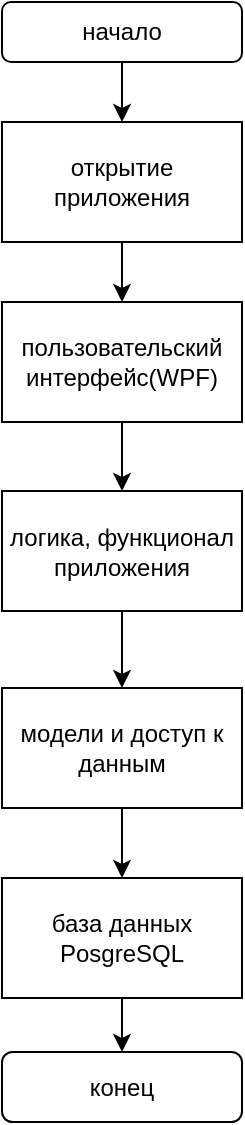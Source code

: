 <mxfile version="24.0.7" type="device">
  <diagram name="Страница — 1" id="zPQ2srnLziXIBgrrPFh1">
    <mxGraphModel dx="579" dy="626" grid="0" gridSize="10" guides="0" tooltips="1" connect="1" arrows="1" fold="1" page="1" pageScale="1" pageWidth="827" pageHeight="1169" math="0" shadow="0">
      <root>
        <mxCell id="0" />
        <mxCell id="1" parent="0" />
        <mxCell id="4bTMuCLJ6EFpoTAzXi2h-3" style="edgeStyle=orthogonalEdgeStyle;rounded=0;orthogonalLoop=1;jettySize=auto;html=1;entryX=0.5;entryY=0;entryDx=0;entryDy=0;" edge="1" parent="1" source="4bTMuCLJ6EFpoTAzXi2h-1" target="4bTMuCLJ6EFpoTAzXi2h-2">
          <mxGeometry relative="1" as="geometry" />
        </mxCell>
        <mxCell id="4bTMuCLJ6EFpoTAzXi2h-1" value="начало" style="rounded=1;whiteSpace=wrap;html=1;" vertex="1" parent="1">
          <mxGeometry x="250" y="310" width="120" height="30" as="geometry" />
        </mxCell>
        <mxCell id="4bTMuCLJ6EFpoTAzXi2h-5" value="" style="edgeStyle=orthogonalEdgeStyle;rounded=0;orthogonalLoop=1;jettySize=auto;html=1;" edge="1" parent="1" source="4bTMuCLJ6EFpoTAzXi2h-2" target="4bTMuCLJ6EFpoTAzXi2h-4">
          <mxGeometry relative="1" as="geometry" />
        </mxCell>
        <mxCell id="4bTMuCLJ6EFpoTAzXi2h-2" value="открытие приложения" style="rounded=0;whiteSpace=wrap;html=1;" vertex="1" parent="1">
          <mxGeometry x="250" y="370" width="120" height="60" as="geometry" />
        </mxCell>
        <mxCell id="4bTMuCLJ6EFpoTAzXi2h-7" value="" style="edgeStyle=orthogonalEdgeStyle;rounded=0;orthogonalLoop=1;jettySize=auto;html=1;" edge="1" parent="1" source="4bTMuCLJ6EFpoTAzXi2h-4" target="4bTMuCLJ6EFpoTAzXi2h-6">
          <mxGeometry relative="1" as="geometry" />
        </mxCell>
        <mxCell id="4bTMuCLJ6EFpoTAzXi2h-4" value="пользовательский интерфейс(WPF)" style="whiteSpace=wrap;html=1;rounded=0;" vertex="1" parent="1">
          <mxGeometry x="250" y="460" width="120" height="60" as="geometry" />
        </mxCell>
        <mxCell id="4bTMuCLJ6EFpoTAzXi2h-11" style="edgeStyle=orthogonalEdgeStyle;rounded=0;orthogonalLoop=1;jettySize=auto;html=1;exitX=0.5;exitY=1;exitDx=0;exitDy=0;" edge="1" parent="1">
          <mxGeometry relative="1" as="geometry">
            <mxPoint x="310" y="614.5" as="sourcePoint" />
            <mxPoint x="310" y="653" as="targetPoint" />
          </mxGeometry>
        </mxCell>
        <mxCell id="4bTMuCLJ6EFpoTAzXi2h-6" value="логика, функционал приложения" style="whiteSpace=wrap;html=1;rounded=0;" vertex="1" parent="1">
          <mxGeometry x="250" y="554.5" width="120" height="60" as="geometry" />
        </mxCell>
        <mxCell id="4bTMuCLJ6EFpoTAzXi2h-14" value="" style="edgeStyle=orthogonalEdgeStyle;rounded=0;orthogonalLoop=1;jettySize=auto;html=1;" edge="1" parent="1" source="4bTMuCLJ6EFpoTAzXi2h-10" target="4bTMuCLJ6EFpoTAzXi2h-13">
          <mxGeometry relative="1" as="geometry" />
        </mxCell>
        <mxCell id="4bTMuCLJ6EFpoTAzXi2h-10" value="модели и доступ к данным" style="rounded=0;whiteSpace=wrap;html=1;" vertex="1" parent="1">
          <mxGeometry x="250" y="653" width="120" height="60" as="geometry" />
        </mxCell>
        <mxCell id="4bTMuCLJ6EFpoTAzXi2h-18" style="edgeStyle=orthogonalEdgeStyle;rounded=0;orthogonalLoop=1;jettySize=auto;html=1;exitX=0.5;exitY=1;exitDx=0;exitDy=0;entryX=0.5;entryY=0;entryDx=0;entryDy=0;" edge="1" parent="1" source="4bTMuCLJ6EFpoTAzXi2h-13" target="4bTMuCLJ6EFpoTAzXi2h-17">
          <mxGeometry relative="1" as="geometry" />
        </mxCell>
        <mxCell id="4bTMuCLJ6EFpoTAzXi2h-13" value="база данных&lt;div&gt;PosgreSQL&lt;/div&gt;" style="whiteSpace=wrap;html=1;rounded=0;" vertex="1" parent="1">
          <mxGeometry x="250" y="748" width="120" height="60" as="geometry" />
        </mxCell>
        <mxCell id="4bTMuCLJ6EFpoTAzXi2h-17" value="конец" style="rounded=1;whiteSpace=wrap;html=1;" vertex="1" parent="1">
          <mxGeometry x="250" y="835" width="120" height="35" as="geometry" />
        </mxCell>
      </root>
    </mxGraphModel>
  </diagram>
</mxfile>
